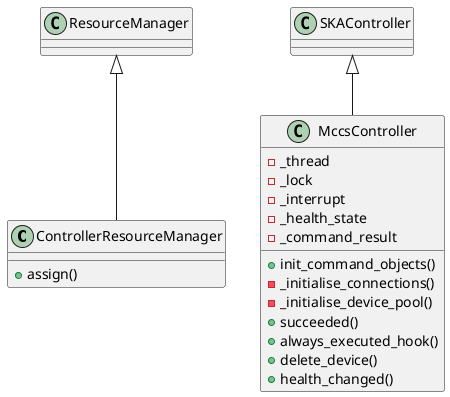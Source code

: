 @startuml
class ControllerResourceManager
ControllerResourceManager : +assign()
class MccsController
MccsController : +init_command_objects()
MccsController : -_initialise_connections()
MccsController : -_initialise_device_pool()
MccsController : +succeeded()
MccsController : +always_executed_hook()
MccsController : +delete_device()
MccsController : +health_changed()
MccsController : -_thread
MccsController : -_lock
MccsController : -_interrupt
MccsController : -_health_state
MccsController : -_command_result

ResourceManager <|-- ControllerResourceManager
SKAController <|-- MccsController
@enduml
